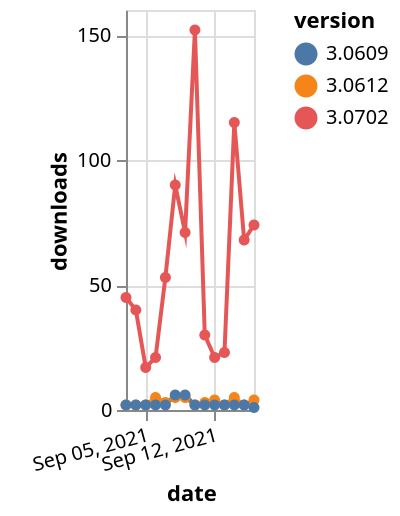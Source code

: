 {"$schema": "https://vega.github.io/schema/vega-lite/v5.json", "description": "A simple bar chart with embedded data.", "data": {"values": [{"date": "2021-09-03", "total": 25127, "delta": 2, "version": "3.0612"}, {"date": "2021-09-04", "total": 25129, "delta": 2, "version": "3.0612"}, {"date": "2021-09-05", "total": 25131, "delta": 2, "version": "3.0612"}, {"date": "2021-09-06", "total": 25136, "delta": 5, "version": "3.0612"}, {"date": "2021-09-07", "total": 25139, "delta": 3, "version": "3.0612"}, {"date": "2021-09-08", "total": 25144, "delta": 5, "version": "3.0612"}, {"date": "2021-09-09", "total": 25149, "delta": 5, "version": "3.0612"}, {"date": "2021-09-10", "total": 25151, "delta": 2, "version": "3.0612"}, {"date": "2021-09-11", "total": 25154, "delta": 3, "version": "3.0612"}, {"date": "2021-09-12", "total": 25158, "delta": 4, "version": "3.0612"}, {"date": "2021-09-13", "total": 25160, "delta": 2, "version": "3.0612"}, {"date": "2021-09-14", "total": 25165, "delta": 5, "version": "3.0612"}, {"date": "2021-09-15", "total": 25167, "delta": 2, "version": "3.0612"}, {"date": "2021-09-16", "total": 25171, "delta": 4, "version": "3.0612"}, {"date": "2021-09-03", "total": 61993, "delta": 45, "version": "3.0702"}, {"date": "2021-09-04", "total": 62033, "delta": 40, "version": "3.0702"}, {"date": "2021-09-05", "total": 62050, "delta": 17, "version": "3.0702"}, {"date": "2021-09-06", "total": 62071, "delta": 21, "version": "3.0702"}, {"date": "2021-09-07", "total": 62124, "delta": 53, "version": "3.0702"}, {"date": "2021-09-08", "total": 62214, "delta": 90, "version": "3.0702"}, {"date": "2021-09-09", "total": 62285, "delta": 71, "version": "3.0702"}, {"date": "2021-09-10", "total": 62437, "delta": 152, "version": "3.0702"}, {"date": "2021-09-11", "total": 62467, "delta": 30, "version": "3.0702"}, {"date": "2021-09-12", "total": 62488, "delta": 21, "version": "3.0702"}, {"date": "2021-09-13", "total": 62511, "delta": 23, "version": "3.0702"}, {"date": "2021-09-14", "total": 62626, "delta": 115, "version": "3.0702"}, {"date": "2021-09-15", "total": 62694, "delta": 68, "version": "3.0702"}, {"date": "2021-09-16", "total": 62768, "delta": 74, "version": "3.0702"}, {"date": "2021-09-03", "total": 5828, "delta": 2, "version": "3.0609"}, {"date": "2021-09-04", "total": 5830, "delta": 2, "version": "3.0609"}, {"date": "2021-09-05", "total": 5832, "delta": 2, "version": "3.0609"}, {"date": "2021-09-06", "total": 5834, "delta": 2, "version": "3.0609"}, {"date": "2021-09-07", "total": 5836, "delta": 2, "version": "3.0609"}, {"date": "2021-09-08", "total": 5842, "delta": 6, "version": "3.0609"}, {"date": "2021-09-09", "total": 5848, "delta": 6, "version": "3.0609"}, {"date": "2021-09-10", "total": 5850, "delta": 2, "version": "3.0609"}, {"date": "2021-09-11", "total": 5852, "delta": 2, "version": "3.0609"}, {"date": "2021-09-12", "total": 5854, "delta": 2, "version": "3.0609"}, {"date": "2021-09-13", "total": 5856, "delta": 2, "version": "3.0609"}, {"date": "2021-09-14", "total": 5858, "delta": 2, "version": "3.0609"}, {"date": "2021-09-15", "total": 5860, "delta": 2, "version": "3.0609"}, {"date": "2021-09-16", "total": 5861, "delta": 1, "version": "3.0609"}]}, "width": "container", "mark": {"type": "line", "point": {"filled": true}}, "encoding": {"x": {"field": "date", "type": "temporal", "timeUnit": "yearmonthdate", "title": "date", "axis": {"labelAngle": -15}}, "y": {"field": "delta", "type": "quantitative", "title": "downloads"}, "color": {"field": "version", "type": "nominal"}, "tooltip": {"field": "delta"}}}